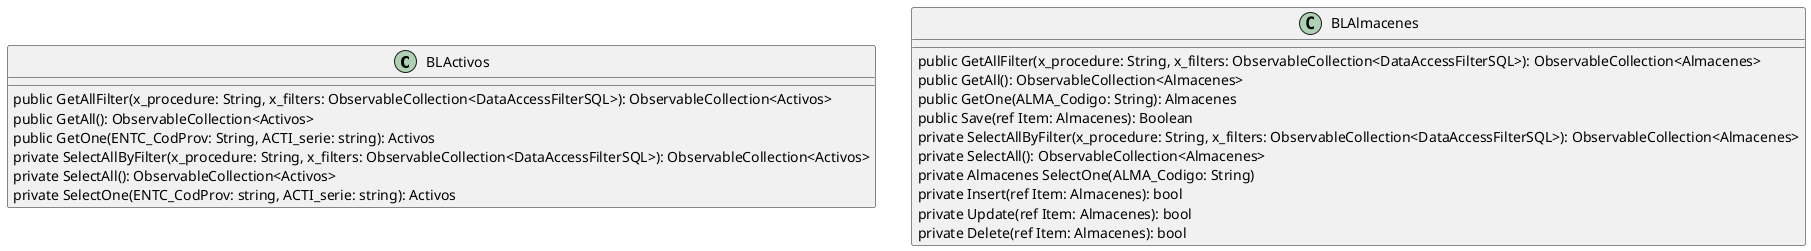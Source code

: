 @startuml BusinessLogic
' eliminar adjuntos
skinparam ClassAttributeIconSize 0

class BLActivos{
    public GetAllFilter(x_procedure: String, x_filters: ObservableCollection<DataAccessFilterSQL>): ObservableCollection<Activos>
    public GetAll(): ObservableCollection<Activos>
    public GetOne(ENTC_CodProv: String, ACTI_serie: string): Activos
    private SelectAllByFilter(x_procedure: String, x_filters: ObservableCollection<DataAccessFilterSQL>): ObservableCollection<Activos>
    private SelectAll(): ObservableCollection<Activos>
    private SelectOne(ENTC_CodProv: string, ACTI_serie: string): Activos
}

class BLAlmacenes{
    public GetAllFilter(x_procedure: String, x_filters: ObservableCollection<DataAccessFilterSQL>): ObservableCollection<Almacenes>
    public GetAll(): ObservableCollection<Almacenes>
    public GetOne(ALMA_Codigo: String): Almacenes
    public Save(ref Item: Almacenes): Boolean
    private SelectAllByFilter(x_procedure: String, x_filters: ObservableCollection<DataAccessFilterSQL>): ObservableCollection<Almacenes>
    private SelectAll(): ObservableCollection<Almacenes>
    private Almacenes SelectOne(ALMA_Codigo: String)
    private Insert(ref Item: Almacenes): bool
    private Update(ref Item: Almacenes): bool
    private Delete(ref Item: Almacenes): bool
}


@enduml